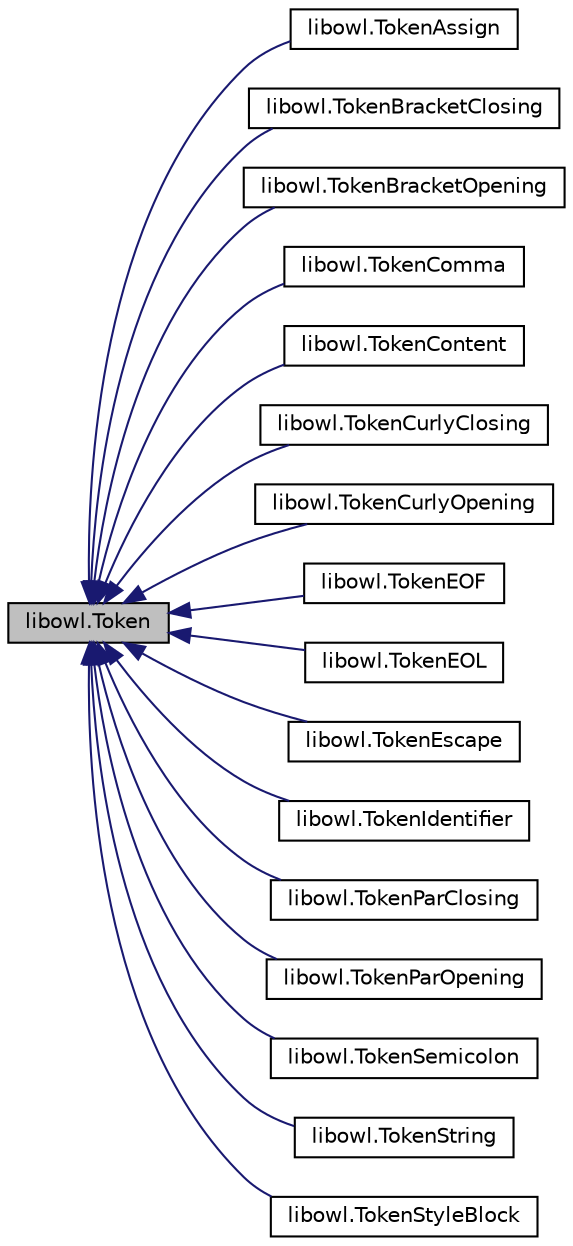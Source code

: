 digraph "libowl.Token"
{
  edge [fontname="Helvetica",fontsize="10",labelfontname="Helvetica",labelfontsize="10"];
  node [fontname="Helvetica",fontsize="10",shape=record];
  rankdir="LR";
  Node1 [label="libowl.Token",height=0.2,width=0.4,color="black", fillcolor="grey75", style="filled", fontcolor="black"];
  Node1 -> Node2 [dir="back",color="midnightblue",fontsize="10",style="solid",fontname="Helvetica"];
  Node2 [label="libowl.TokenAssign",height=0.2,width=0.4,color="black", fillcolor="white", style="filled",URL="$classlibowl_1_1_token_assign.html"];
  Node1 -> Node3 [dir="back",color="midnightblue",fontsize="10",style="solid",fontname="Helvetica"];
  Node3 [label="libowl.TokenBracketClosing",height=0.2,width=0.4,color="black", fillcolor="white", style="filled",URL="$classlibowl_1_1_token_bracket_closing.html"];
  Node1 -> Node4 [dir="back",color="midnightblue",fontsize="10",style="solid",fontname="Helvetica"];
  Node4 [label="libowl.TokenBracketOpening",height=0.2,width=0.4,color="black", fillcolor="white", style="filled",URL="$classlibowl_1_1_token_bracket_opening.html"];
  Node1 -> Node5 [dir="back",color="midnightblue",fontsize="10",style="solid",fontname="Helvetica"];
  Node5 [label="libowl.TokenComma",height=0.2,width=0.4,color="black", fillcolor="white", style="filled",URL="$classlibowl_1_1_token_comma.html"];
  Node1 -> Node6 [dir="back",color="midnightblue",fontsize="10",style="solid",fontname="Helvetica"];
  Node6 [label="libowl.TokenContent",height=0.2,width=0.4,color="black", fillcolor="white", style="filled",URL="$classlibowl_1_1_token_content.html"];
  Node1 -> Node7 [dir="back",color="midnightblue",fontsize="10",style="solid",fontname="Helvetica"];
  Node7 [label="libowl.TokenCurlyClosing",height=0.2,width=0.4,color="black", fillcolor="white", style="filled",URL="$classlibowl_1_1_token_curly_closing.html"];
  Node1 -> Node8 [dir="back",color="midnightblue",fontsize="10",style="solid",fontname="Helvetica"];
  Node8 [label="libowl.TokenCurlyOpening",height=0.2,width=0.4,color="black", fillcolor="white", style="filled",URL="$classlibowl_1_1_token_curly_opening.html"];
  Node1 -> Node9 [dir="back",color="midnightblue",fontsize="10",style="solid",fontname="Helvetica"];
  Node9 [label="libowl.TokenEOF",height=0.2,width=0.4,color="black", fillcolor="white", style="filled",URL="$classlibowl_1_1_token_e_o_f.html"];
  Node1 -> Node10 [dir="back",color="midnightblue",fontsize="10",style="solid",fontname="Helvetica"];
  Node10 [label="libowl.TokenEOL",height=0.2,width=0.4,color="black", fillcolor="white", style="filled",URL="$classlibowl_1_1_token_e_o_l.html"];
  Node1 -> Node11 [dir="back",color="midnightblue",fontsize="10",style="solid",fontname="Helvetica"];
  Node11 [label="libowl.TokenEscape",height=0.2,width=0.4,color="black", fillcolor="white", style="filled",URL="$classlibowl_1_1_token_escape.html"];
  Node1 -> Node12 [dir="back",color="midnightblue",fontsize="10",style="solid",fontname="Helvetica"];
  Node12 [label="libowl.TokenIdentifier",height=0.2,width=0.4,color="black", fillcolor="white", style="filled",URL="$classlibowl_1_1_token_identifier.html"];
  Node1 -> Node13 [dir="back",color="midnightblue",fontsize="10",style="solid",fontname="Helvetica"];
  Node13 [label="libowl.TokenParClosing",height=0.2,width=0.4,color="black", fillcolor="white", style="filled",URL="$classlibowl_1_1_token_par_closing.html"];
  Node1 -> Node14 [dir="back",color="midnightblue",fontsize="10",style="solid",fontname="Helvetica"];
  Node14 [label="libowl.TokenParOpening",height=0.2,width=0.4,color="black", fillcolor="white", style="filled",URL="$classlibowl_1_1_token_par_opening.html"];
  Node1 -> Node15 [dir="back",color="midnightblue",fontsize="10",style="solid",fontname="Helvetica"];
  Node15 [label="libowl.TokenSemicolon",height=0.2,width=0.4,color="black", fillcolor="white", style="filled",URL="$classlibowl_1_1_token_semicolon.html"];
  Node1 -> Node16 [dir="back",color="midnightblue",fontsize="10",style="solid",fontname="Helvetica"];
  Node16 [label="libowl.TokenString",height=0.2,width=0.4,color="black", fillcolor="white", style="filled",URL="$classlibowl_1_1_token_string.html"];
  Node1 -> Node17 [dir="back",color="midnightblue",fontsize="10",style="solid",fontname="Helvetica"];
  Node17 [label="libowl.TokenStyleBlock",height=0.2,width=0.4,color="black", fillcolor="white", style="filled",URL="$classlibowl_1_1_token_style_block.html"];
}
